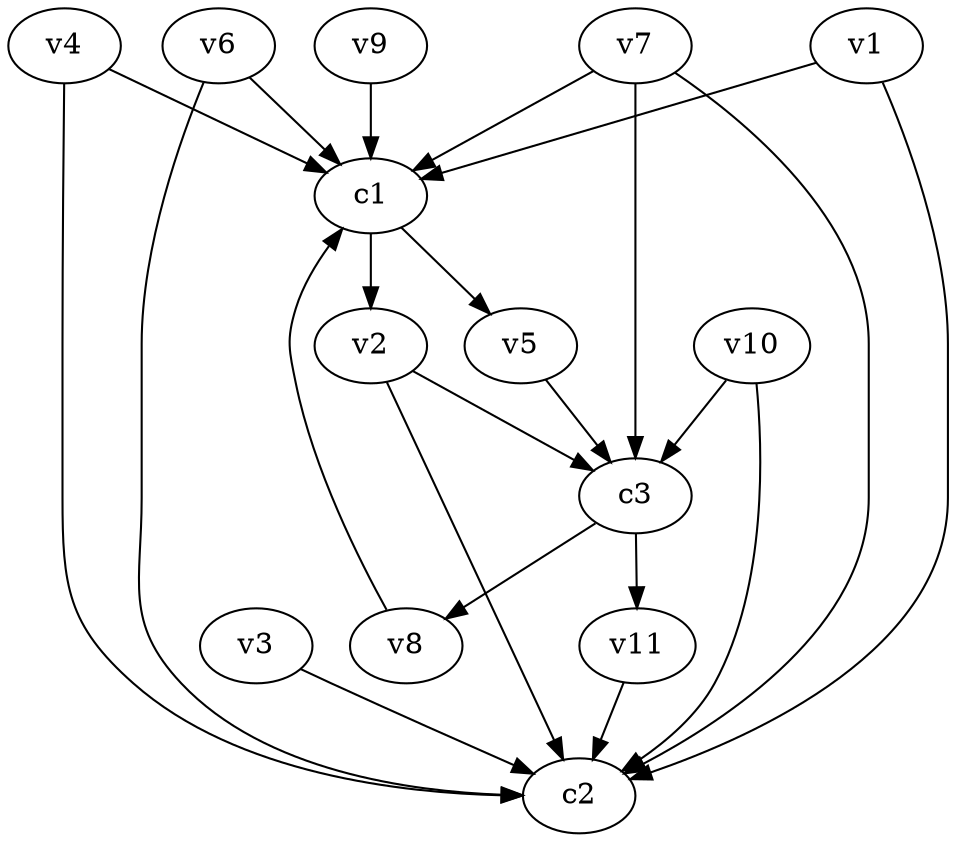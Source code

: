 strict digraph  {
c1;
c2;
c3;
v1;
v2;
v3;
v4;
v5;
v6;
v7;
v8;
v9;
v10;
v11;
c1 -> v2  [weight=1];
c1 -> v5  [weight=1];
c3 -> v8  [weight=1];
c3 -> v11  [weight=1];
v1 -> c2  [weight=1];
v1 -> c1  [weight=1];
v2 -> c2  [weight=1];
v2 -> c3  [weight=1];
v3 -> c2  [weight=1];
v4 -> c1  [weight=1];
v4 -> c2  [weight=1];
v5 -> c3  [weight=1];
v6 -> c2  [weight=1];
v6 -> c1  [weight=1];
v7 -> c3  [weight=1];
v7 -> c2  [weight=1];
v7 -> c1  [weight=1];
v8 -> c1  [weight=1];
v9 -> c1  [weight=1];
v10 -> c2  [weight=1];
v10 -> c3  [weight=1];
v11 -> c2  [weight=1];
}
